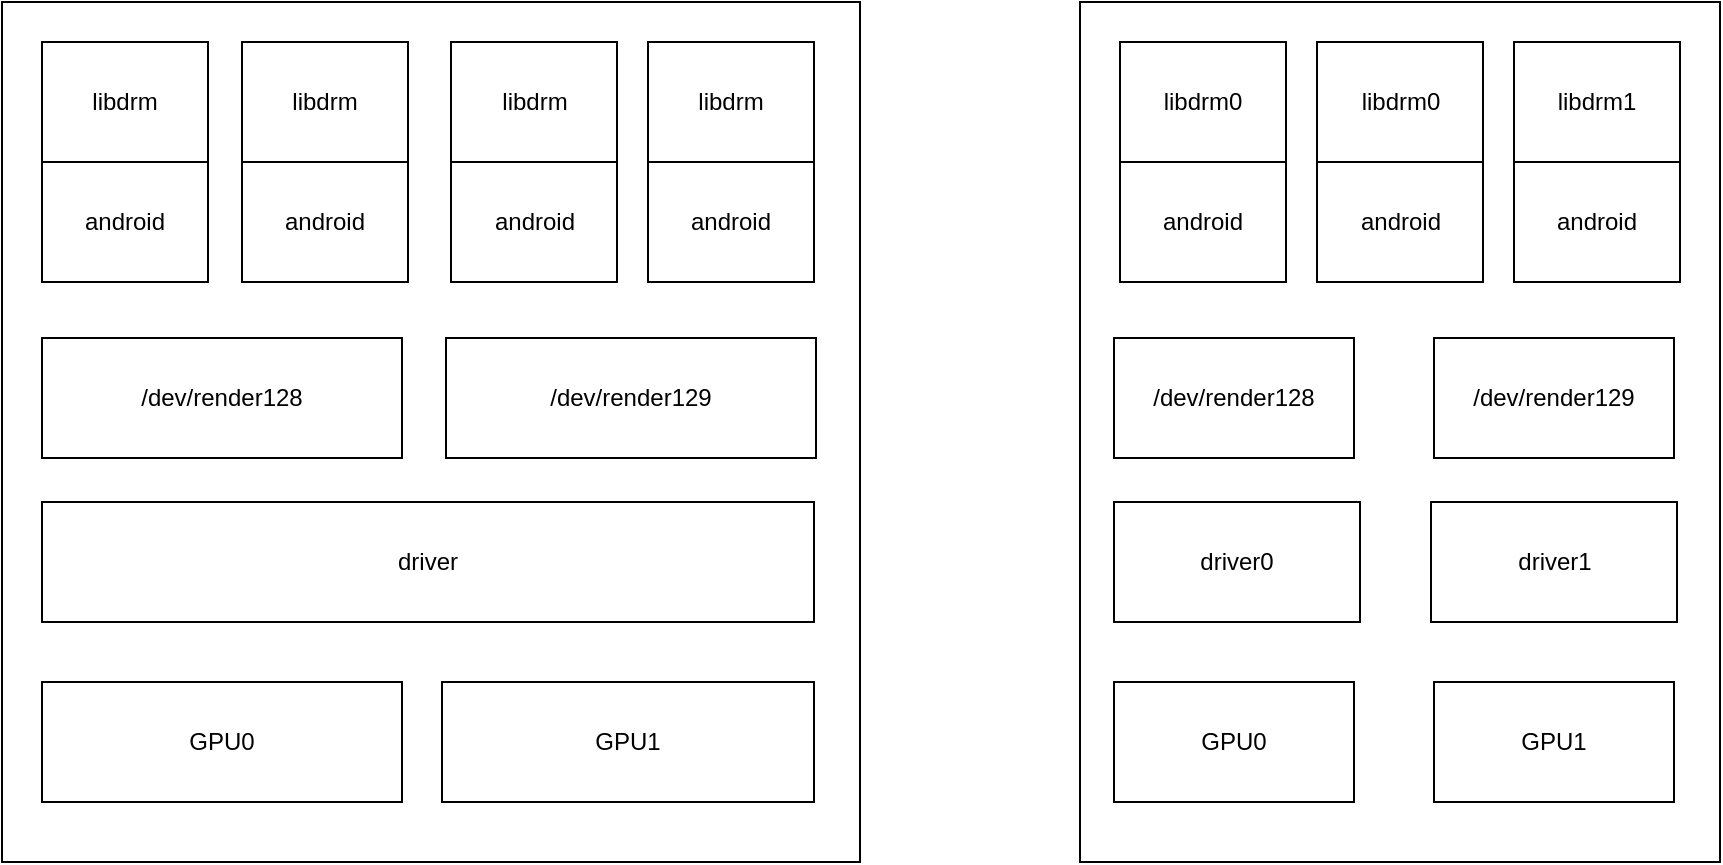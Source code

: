 <mxfile version="21.0.4" type="github">
  <diagram name="第 1 页" id="_fWz3mKXce-xbAd_N4y1">
    <mxGraphModel dx="2081" dy="843" grid="1" gridSize="10" guides="1" tooltips="1" connect="1" arrows="1" fold="1" page="1" pageScale="1" pageWidth="827" pageHeight="1169" math="0" shadow="0">
      <root>
        <mxCell id="0" />
        <mxCell id="1" parent="0" />
        <mxCell id="CrbNRZzl7jmJsJ6pIWmv-7" value="" style="rounded=0;whiteSpace=wrap;html=1;" vertex="1" parent="1">
          <mxGeometry x="-70" y="110" width="429" height="430" as="geometry" />
        </mxCell>
        <mxCell id="CrbNRZzl7jmJsJ6pIWmv-1" value="GPU0" style="rounded=0;whiteSpace=wrap;html=1;" vertex="1" parent="1">
          <mxGeometry x="-50" y="450" width="180" height="60" as="geometry" />
        </mxCell>
        <mxCell id="CrbNRZzl7jmJsJ6pIWmv-2" value="GPU1" style="rounded=0;whiteSpace=wrap;html=1;" vertex="1" parent="1">
          <mxGeometry x="150" y="450" width="186" height="60" as="geometry" />
        </mxCell>
        <mxCell id="CrbNRZzl7jmJsJ6pIWmv-3" value="driver" style="rounded=0;whiteSpace=wrap;html=1;" vertex="1" parent="1">
          <mxGeometry x="-50" y="360" width="386" height="60" as="geometry" />
        </mxCell>
        <mxCell id="CrbNRZzl7jmJsJ6pIWmv-4" value="/dev/render128" style="rounded=0;whiteSpace=wrap;html=1;" vertex="1" parent="1">
          <mxGeometry x="-50" y="278" width="180" height="60" as="geometry" />
        </mxCell>
        <mxCell id="CrbNRZzl7jmJsJ6pIWmv-5" value="/dev/render129" style="rounded=0;whiteSpace=wrap;html=1;" vertex="1" parent="1">
          <mxGeometry x="152" y="278" width="185" height="60" as="geometry" />
        </mxCell>
        <mxCell id="CrbNRZzl7jmJsJ6pIWmv-6" value="android" style="rounded=0;whiteSpace=wrap;html=1;" vertex="1" parent="1">
          <mxGeometry x="50" y="190" width="83" height="60" as="geometry" />
        </mxCell>
        <mxCell id="CrbNRZzl7jmJsJ6pIWmv-8" value="" style="rounded=0;whiteSpace=wrap;html=1;" vertex="1" parent="1">
          <mxGeometry x="469" y="110" width="320" height="430" as="geometry" />
        </mxCell>
        <mxCell id="CrbNRZzl7jmJsJ6pIWmv-9" value="GPU0" style="rounded=0;whiteSpace=wrap;html=1;" vertex="1" parent="1">
          <mxGeometry x="486" y="450" width="120" height="60" as="geometry" />
        </mxCell>
        <mxCell id="CrbNRZzl7jmJsJ6pIWmv-10" value="GPU1" style="rounded=0;whiteSpace=wrap;html=1;" vertex="1" parent="1">
          <mxGeometry x="646" y="450" width="120" height="60" as="geometry" />
        </mxCell>
        <mxCell id="CrbNRZzl7jmJsJ6pIWmv-11" value="driver0" style="rounded=0;whiteSpace=wrap;html=1;" vertex="1" parent="1">
          <mxGeometry x="486" y="360" width="123" height="60" as="geometry" />
        </mxCell>
        <mxCell id="CrbNRZzl7jmJsJ6pIWmv-12" value="/dev/render128" style="rounded=0;whiteSpace=wrap;html=1;" vertex="1" parent="1">
          <mxGeometry x="486" y="278" width="120" height="60" as="geometry" />
        </mxCell>
        <mxCell id="CrbNRZzl7jmJsJ6pIWmv-13" value="/dev/render129" style="rounded=0;whiteSpace=wrap;html=1;" vertex="1" parent="1">
          <mxGeometry x="646" y="278" width="120" height="60" as="geometry" />
        </mxCell>
        <mxCell id="CrbNRZzl7jmJsJ6pIWmv-15" value="android" style="rounded=0;whiteSpace=wrap;html=1;" vertex="1" parent="1">
          <mxGeometry x="154.5" y="190" width="83" height="60" as="geometry" />
        </mxCell>
        <mxCell id="CrbNRZzl7jmJsJ6pIWmv-16" value="android" style="rounded=0;whiteSpace=wrap;html=1;" vertex="1" parent="1">
          <mxGeometry x="253" y="190" width="83" height="60" as="geometry" />
        </mxCell>
        <mxCell id="CrbNRZzl7jmJsJ6pIWmv-17" value="libdrm" style="rounded=0;whiteSpace=wrap;html=1;" vertex="1" parent="1">
          <mxGeometry x="253" y="130" width="83" height="60" as="geometry" />
        </mxCell>
        <mxCell id="CrbNRZzl7jmJsJ6pIWmv-18" value="libdrm" style="rounded=0;whiteSpace=wrap;html=1;" vertex="1" parent="1">
          <mxGeometry x="154.5" y="130" width="83" height="60" as="geometry" />
        </mxCell>
        <mxCell id="CrbNRZzl7jmJsJ6pIWmv-19" value="libdrm" style="rounded=0;whiteSpace=wrap;html=1;" vertex="1" parent="1">
          <mxGeometry x="50" y="130" width="83" height="60" as="geometry" />
        </mxCell>
        <mxCell id="CrbNRZzl7jmJsJ6pIWmv-20" value="android" style="rounded=0;whiteSpace=wrap;html=1;" vertex="1" parent="1">
          <mxGeometry x="489" y="190" width="83" height="60" as="geometry" />
        </mxCell>
        <mxCell id="CrbNRZzl7jmJsJ6pIWmv-21" value="android" style="rounded=0;whiteSpace=wrap;html=1;" vertex="1" parent="1">
          <mxGeometry x="587.5" y="190" width="83" height="60" as="geometry" />
        </mxCell>
        <mxCell id="CrbNRZzl7jmJsJ6pIWmv-22" value="android" style="rounded=0;whiteSpace=wrap;html=1;" vertex="1" parent="1">
          <mxGeometry x="686" y="190" width="83" height="60" as="geometry" />
        </mxCell>
        <mxCell id="CrbNRZzl7jmJsJ6pIWmv-23" value="libdrm1" style="rounded=0;whiteSpace=wrap;html=1;" vertex="1" parent="1">
          <mxGeometry x="686" y="130" width="83" height="60" as="geometry" />
        </mxCell>
        <mxCell id="CrbNRZzl7jmJsJ6pIWmv-24" value="libdrm0" style="rounded=0;whiteSpace=wrap;html=1;" vertex="1" parent="1">
          <mxGeometry x="587.5" y="130" width="83" height="60" as="geometry" />
        </mxCell>
        <mxCell id="CrbNRZzl7jmJsJ6pIWmv-25" value="libdrm0" style="rounded=0;whiteSpace=wrap;html=1;" vertex="1" parent="1">
          <mxGeometry x="489" y="130" width="83" height="60" as="geometry" />
        </mxCell>
        <mxCell id="CrbNRZzl7jmJsJ6pIWmv-27" value="driver1" style="rounded=0;whiteSpace=wrap;html=1;" vertex="1" parent="1">
          <mxGeometry x="644.5" y="360" width="123" height="60" as="geometry" />
        </mxCell>
        <mxCell id="CrbNRZzl7jmJsJ6pIWmv-28" value="android" style="rounded=0;whiteSpace=wrap;html=1;" vertex="1" parent="1">
          <mxGeometry x="-50" y="190" width="83" height="60" as="geometry" />
        </mxCell>
        <mxCell id="CrbNRZzl7jmJsJ6pIWmv-29" value="libdrm" style="rounded=0;whiteSpace=wrap;html=1;" vertex="1" parent="1">
          <mxGeometry x="-50" y="130" width="83" height="60" as="geometry" />
        </mxCell>
      </root>
    </mxGraphModel>
  </diagram>
</mxfile>
